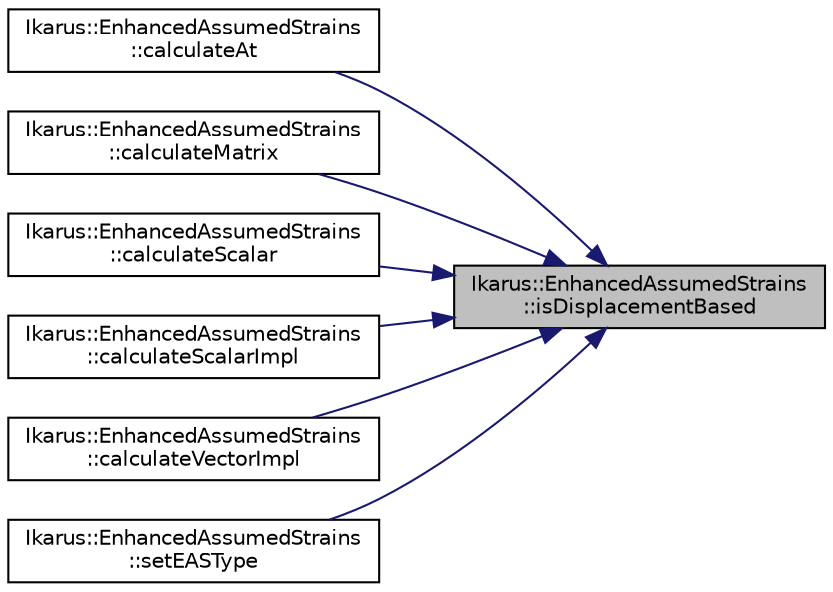 digraph "Ikarus::EnhancedAssumedStrains::isDisplacementBased"
{
 // LATEX_PDF_SIZE
  edge [fontname="Helvetica",fontsize="10",labelfontname="Helvetica",labelfontsize="10"];
  node [fontname="Helvetica",fontsize="10",shape=record];
  rankdir="RL";
  Node1 [label="Ikarus::EnhancedAssumedStrains\l::isDisplacementBased",height=0.2,width=0.4,color="black", fillcolor="grey75", style="filled", fontcolor="black",tooltip="Checks if the element is displacement-based and the EAS is turned off."];
  Node1 -> Node2 [dir="back",color="midnightblue",fontsize="10",style="solid"];
  Node2 [label="Ikarus::EnhancedAssumedStrains\l::calculateAt",height=0.2,width=0.4,color="black", fillcolor="white", style="filled",URL="$a01283.html#a362c0e974d3441af17e9d4594ce4eb84",tooltip="Calculates a requested result at a specific local position using the Enhanced Assumed Strains (EAS) m..."];
  Node1 -> Node3 [dir="back",color="midnightblue",fontsize="10",style="solid"];
  Node3 [label="Ikarus::EnhancedAssumedStrains\l::calculateMatrix",height=0.2,width=0.4,color="black", fillcolor="white", style="filled",URL="$a01283.html#a710d6492af5902d5cc4a3e4481372898",tooltip="Calculates the matrix for the element."];
  Node1 -> Node4 [dir="back",color="midnightblue",fontsize="10",style="solid"];
  Node4 [label="Ikarus::EnhancedAssumedStrains\l::calculateScalar",height=0.2,width=0.4,color="black", fillcolor="white", style="filled",URL="$a01283.html#a1a7e1d6360c959bd4d8262a930cd7b0b",tooltip="Calculates a scalar quantity for the element."];
  Node1 -> Node5 [dir="back",color="midnightblue",fontsize="10",style="solid"];
  Node5 [label="Ikarus::EnhancedAssumedStrains\l::calculateScalarImpl",height=0.2,width=0.4,color="black", fillcolor="white", style="filled",URL="$a01283.html#a0ec23706e5aeda1d9d8ed1a952d57027",tooltip=" "];
  Node1 -> Node6 [dir="back",color="midnightblue",fontsize="10",style="solid"];
  Node6 [label="Ikarus::EnhancedAssumedStrains\l::calculateVectorImpl",height=0.2,width=0.4,color="black", fillcolor="white", style="filled",URL="$a01283.html#a24d232578192661667e78c555dc5b7b3",tooltip=" "];
  Node1 -> Node7 [dir="back",color="midnightblue",fontsize="10",style="solid"];
  Node7 [label="Ikarus::EnhancedAssumedStrains\l::setEASType",height=0.2,width=0.4,color="black", fillcolor="white", style="filled",URL="$a01283.html#adfe962d09df6de05e8a8a3e875ba046c",tooltip="Sets the EAS type for 2D elements."];
}
